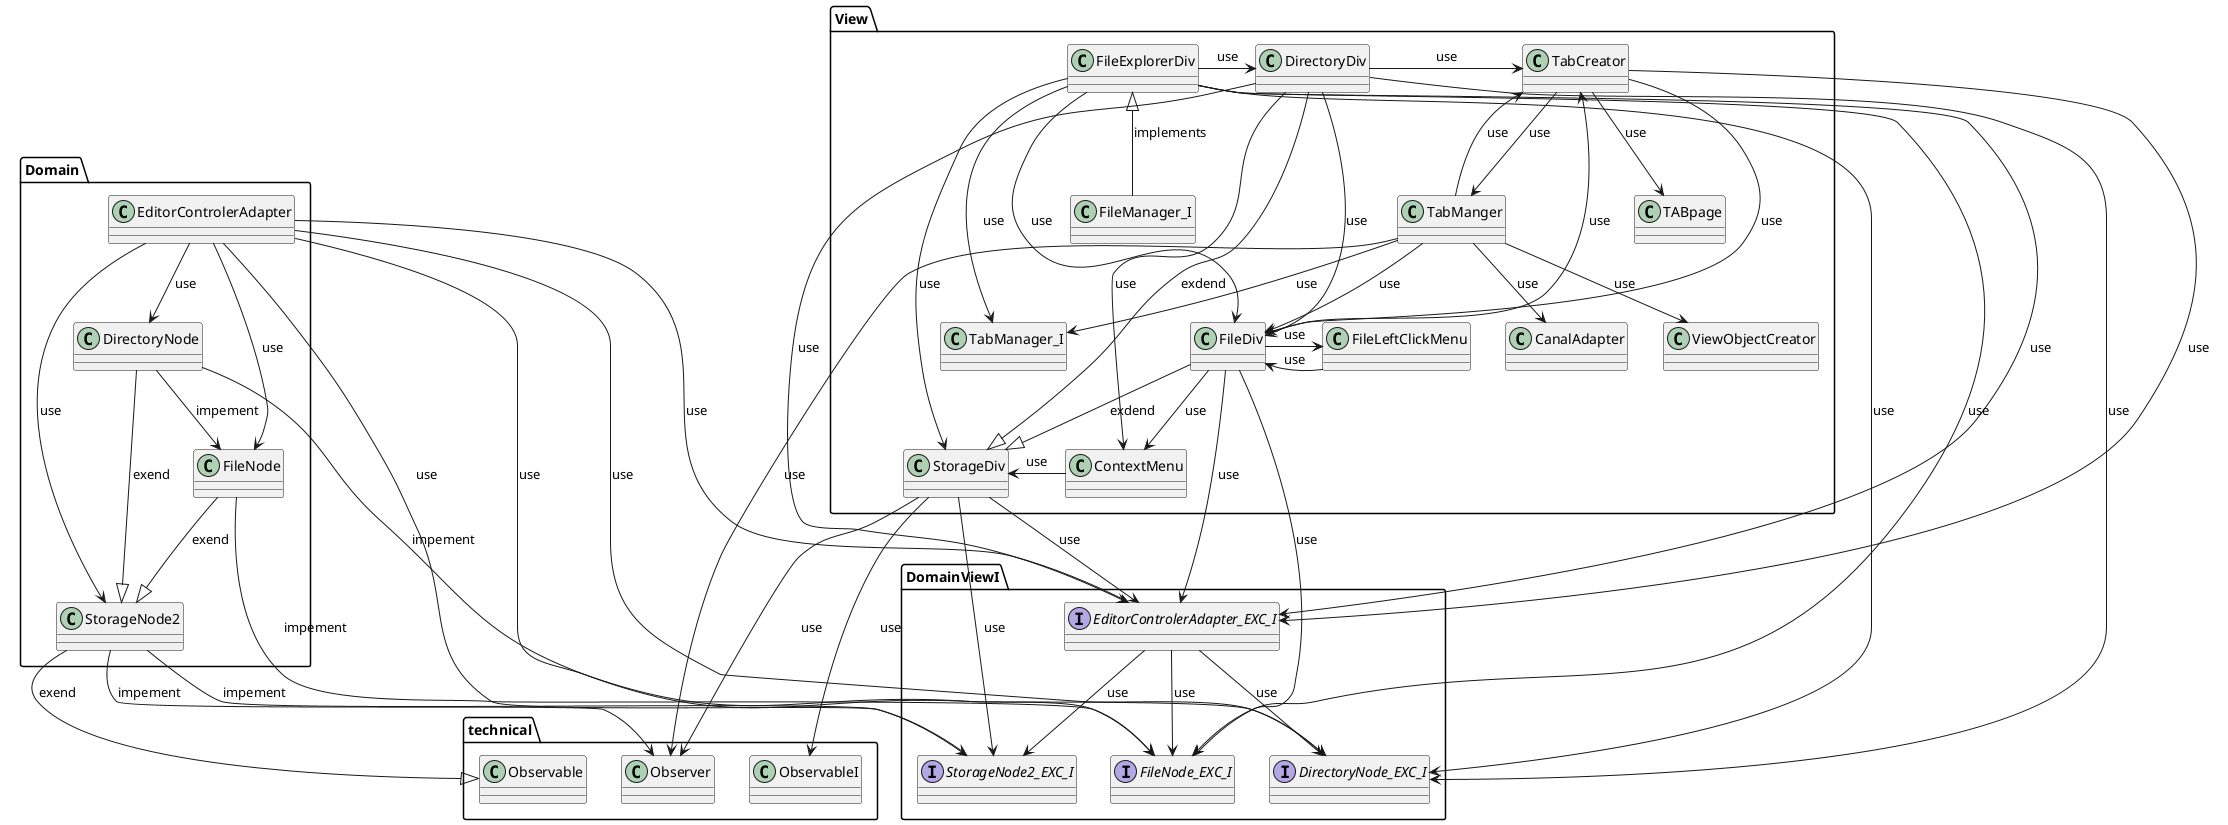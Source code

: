 @startuml



interface DomainViewI.EditorControlerAdapter_EXC_I{
}
interface DomainViewI.DirectoryNode_EXC_I{
}
interface DomainViewI.FileNode_EXC_I{
}
interface DomainViewI.StorageNode2_EXC_I{
}
DomainViewI.EditorControlerAdapter_EXC_I --> DomainViewI.DirectoryNode_EXC_I : use
DomainViewI.EditorControlerAdapter_EXC_I --> DomainViewI.StorageNode2_EXC_I : use
DomainViewI.EditorControlerAdapter_EXC_I --> DomainViewI.FileNode_EXC_I : use



View.TabCreator  --> View.TabManger : use
View.TabCreator  --> DomainViewI.EditorControlerAdapter_EXC_I : use
View.TabCreator  --> View.FileDiv : use
View.TabCreator  --> View.TABpage : use

View.TabManger --> View.ViewObjectCreator : use
View.TabManger --> View.CanalAdapter : use
View.TabManger --> technical.Observer : use
View.TabManger --> View.FileDiv : use
View.TabManger --> View.TabCreator : use
View.TabManger --> View.TabManager_I : use

View.ContextMenu -> View.StorageDiv : use

View.DirectoryDiv -> DomainViewI.DirectoryNode_EXC_I : use
View.DirectoryDiv --> DomainViewI.EditorControlerAdapter_EXC_I  : use
View.DirectoryDiv -> View.TabCreator : use
View.DirectoryDiv -> View.ContextMenu : use
View.DirectoryDiv -> View.FileDiv : use
View.DirectoryDiv  --|> View.StorageDiv : exdend

View.FileDiv  --> DomainViewI.EditorControlerAdapter_EXC_I  : use
View.FileDiv  ---> DomainViewI.FileNode_EXC_I : use
View.FileDiv  -->  View.ContextMenu : use
View.FileDiv  --> View.FileLeftClickMenu : use
View.FileDiv  --|> View.StorageDiv : exdend
View.FileDiv  -->  View.TabCreator : use



View.FileExplorerDiv -> View.DirectoryDiv : use
View.FileExplorerDiv --> View.FileDiv : use
View.FileExplorerDiv --> View.StorageDiv : use
View.FileExplorerDiv --> View.TabManager_I : use
View.FileExplorerDiv <|-- View.FileManager_I : implements
View.FileExplorerDiv -> DomainViewI.DirectoryNode_EXC_I : use
View.FileExplorerDiv -> DomainViewI.EditorControlerAdapter_EXC_I : use
View.FileExplorerDiv -> DomainViewI.FileNode_EXC_I : use


View.StorageDiv --> DomainViewI.EditorControlerAdapter_EXC_I  : use
View.StorageDiv ---> DomainViewI.StorageNode2_EXC_I : use
View.StorageDiv -> technical.ObservableI : use
View.StorageDiv -> technical.Observer : use


View.FileLeftClickMenu -> View.FileDiv : use









Domain.EditorControlerAdapter -->  DomainViewI.DirectoryNode_EXC_I : use
Domain.EditorControlerAdapter -->  DomainViewI.FileNode_EXC_I : use
Domain.EditorControlerAdapter -->  DomainViewI.StorageNode2_EXC_I : use
Domain.EditorControlerAdapter -->  DomainViewI.EditorControlerAdapter_EXC_I : use

Domain.EditorControlerAdapter -->  Domain.DirectoryNode : use
Domain.EditorControlerAdapter -->  Domain.FileNode : use
Domain.EditorControlerAdapter -->  Domain.StorageNode2 : use

Domain.FileNode --|>  Domain.StorageNode2 : exend
Domain.FileNode -->  DomainViewI.FileNode_EXC_I : impement

Domain.StorageNode2 --|>  technical.Observable : exend
Domain.StorageNode2 -->  technical.Observer : impement
Domain.StorageNode2 -->  DomainViewI.StorageNode2_EXC_I : impement


Domain.DirectoryNode --|>  Domain.StorageNode2 : exend
Domain.DirectoryNode -->  DomainViewI.DirectoryNode_EXC_I : impement
Domain.DirectoryNode -->  Domain.FileNode : impement

@enduml

